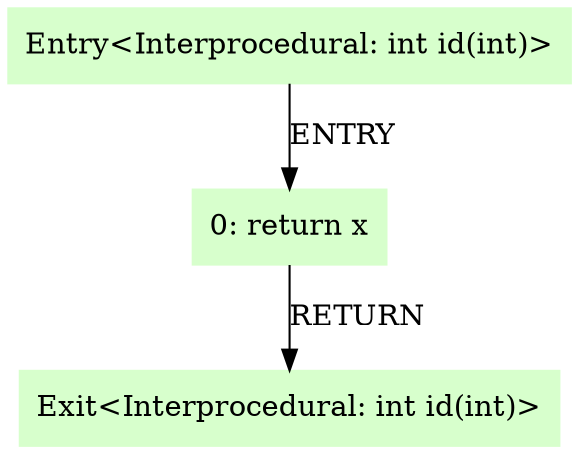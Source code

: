digraph G {
  node [color=".3 .2 1.0",style=filled,shape=box,];
  "0" [label="Entry<Interprocedural: int id(int)>",];
  "1" [label="0: return x",];
  "2" [label="Exit<Interprocedural: int id(int)>",];
  "0" -> "1" [label="ENTRY",];
  "1" -> "2" [label="RETURN",];
}
